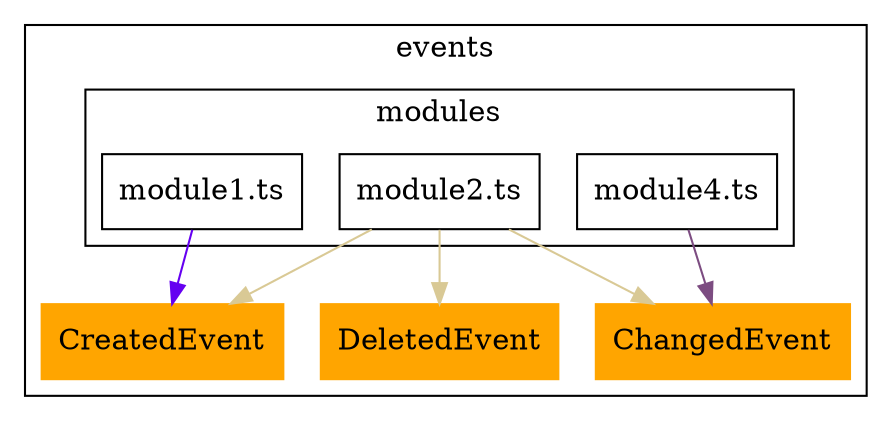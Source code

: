 digraph "G" {
  compound = true;
  splines = "polyline";
  subgraph "cluster_0" {
    label = "events";
    "CreatedEvent" [
      shape = "box",
      style = "filled",
      color = "orange",
    ];
    "DeletedEvent" [
      shape = "box",
      style = "filled",
      color = "orange",
    ];
    "ChangedEvent" [
      shape = "box",
      style = "filled",
      color = "orange",
    ];
    subgraph "cluster" {
      label = "modules";
      "module1.ts" [
        shape = "box",
      ];
      "module2.ts" [
        shape = "box",
      ];
      "module4.ts" [
        shape = "box",
      ];
    }
  }
  "module1.ts" -> "CreatedEvent" [
    color = "#6500f1",
  ];
  "module2.ts" -> "CreatedEvent" [
    color = "#d9c995",
  ];
  "module2.ts" -> "DeletedEvent" [
    color = "#d9c995",
  ];
  "module2.ts" -> "ChangedEvent" [
    color = "#d9c995",
  ];
  "module4.ts" -> "ChangedEvent" [
    color = "#7c4c81",
  ];
}